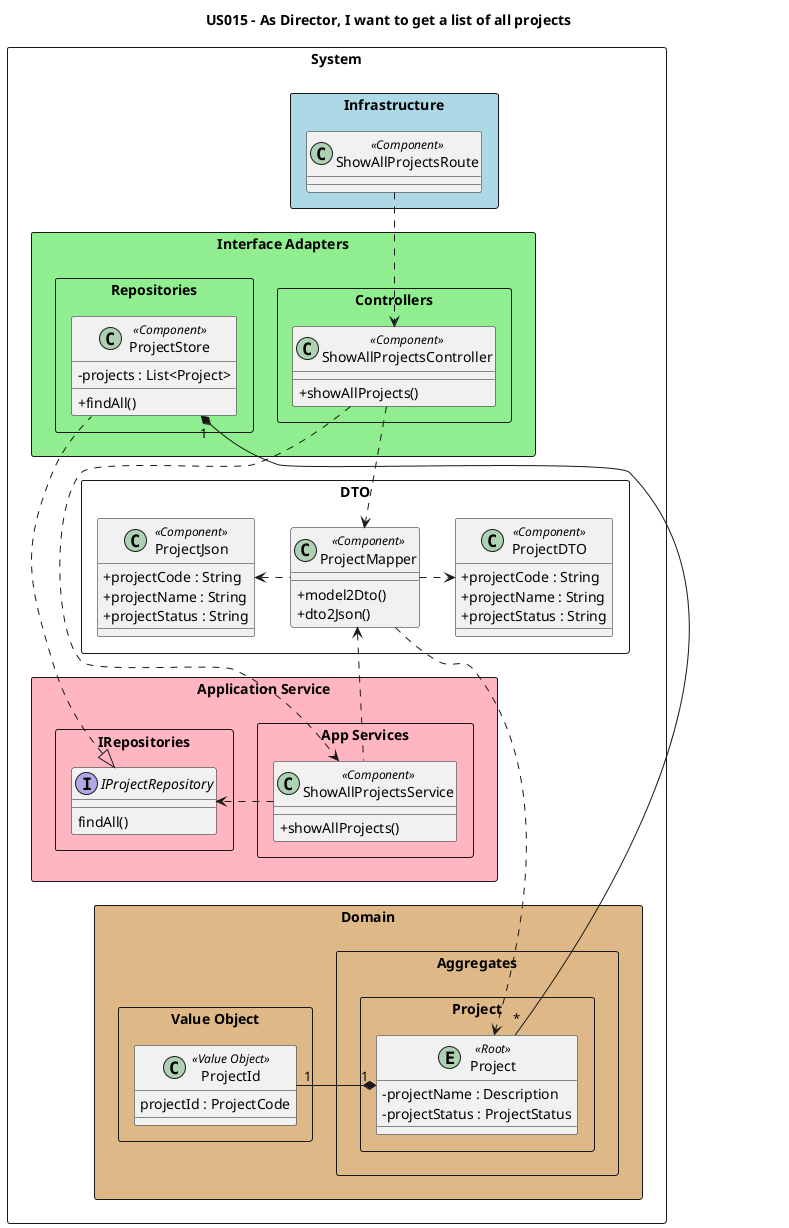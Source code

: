 @startuml
'https://plantuml.com/class-diagram

title US015 - As Director, I want to get a list of all projects

skinparam classAttributeIconSize 0

package "System" <<Rectangle>> {

package "Infrastructure" <<Rectangle>> #lightblue  {
class "ShowAllProjectsRoute" as route << Component >>
}

package "Interface Adapters" <<Rectangle>> #lightgreen {
package "Controllers" <<rectangle>>{
class "ShowAllProjectsController" as ctrl << Component >> {
+showAllProjects()
}
}
package "Repositories" <<rectangle>>{
class "ProjectStore" as store << Component >> {
-projects : List<Project>
+findAll()
}
}
}

package "Application Service" <<Rectangle>> #lightpink{
package "App Services" <<rectangle>>{
class "ShowAllProjectsService" as srv << Component >> {
+showAllProjects()
}
}
package "IRepositories" <<rectangle>>{
interface "IProjectRepository" as repo{
findAll()
}
}
}

package "Domain" <<Rectangle>> #burlywood{
package "Aggregates" <<rectangle>>{
package "Project" <<Rectangle>>{
entity "Project" as proj << Root >> {
-projectName : Description
-projectStatus : ProjectStatus
}
}
}
package "Value Object" <<rectangle>>{
class "ProjectId" as pId << Value Object >> {
projectId : ProjectCode
}
}
}

package "DTO" <<rectangle>>{
class "ProjectMapper" as map <<Component>> {
+ model2Dto()
+ dto2Json()
}
class "ProjectDTO" as dto <<Component>>{
+ projectCode : String
+ projectName : String
+ projectStatus : String
}

class "ProjectJson" as json <<Component>>{
+ projectCode : String
+ projectName : String
+ projectStatus : String
}
}
}

route .d.> ctrl
ctrl .d..> srv
srv .r.> repo
repo <|.. store
store "1"*----"*" proj
proj "1"*-l-"1" pId
ctrl .d.> map
srv .u.> map
map .r.> dto
map .l.> json
map ..> proj

@enduml